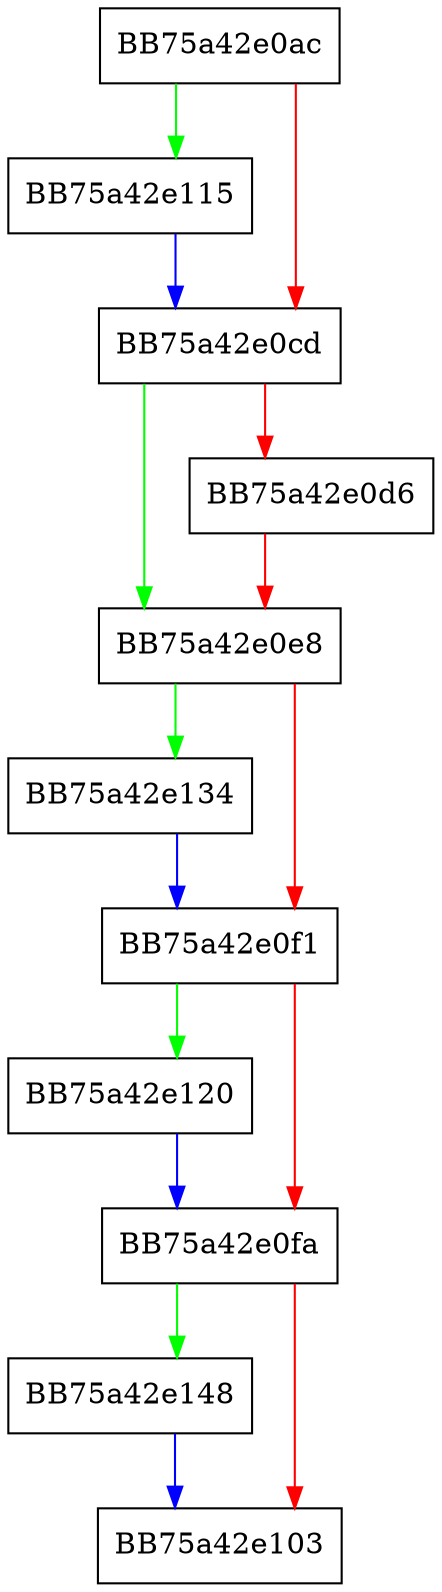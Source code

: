 digraph HashData {
  node [shape="box"];
  graph [splines=ortho];
  BB75a42e0ac -> BB75a42e115 [color="green"];
  BB75a42e0ac -> BB75a42e0cd [color="red"];
  BB75a42e0cd -> BB75a42e0e8 [color="green"];
  BB75a42e0cd -> BB75a42e0d6 [color="red"];
  BB75a42e0d6 -> BB75a42e0e8 [color="red"];
  BB75a42e0e8 -> BB75a42e134 [color="green"];
  BB75a42e0e8 -> BB75a42e0f1 [color="red"];
  BB75a42e0f1 -> BB75a42e120 [color="green"];
  BB75a42e0f1 -> BB75a42e0fa [color="red"];
  BB75a42e0fa -> BB75a42e148 [color="green"];
  BB75a42e0fa -> BB75a42e103 [color="red"];
  BB75a42e115 -> BB75a42e0cd [color="blue"];
  BB75a42e120 -> BB75a42e0fa [color="blue"];
  BB75a42e134 -> BB75a42e0f1 [color="blue"];
  BB75a42e148 -> BB75a42e103 [color="blue"];
}
